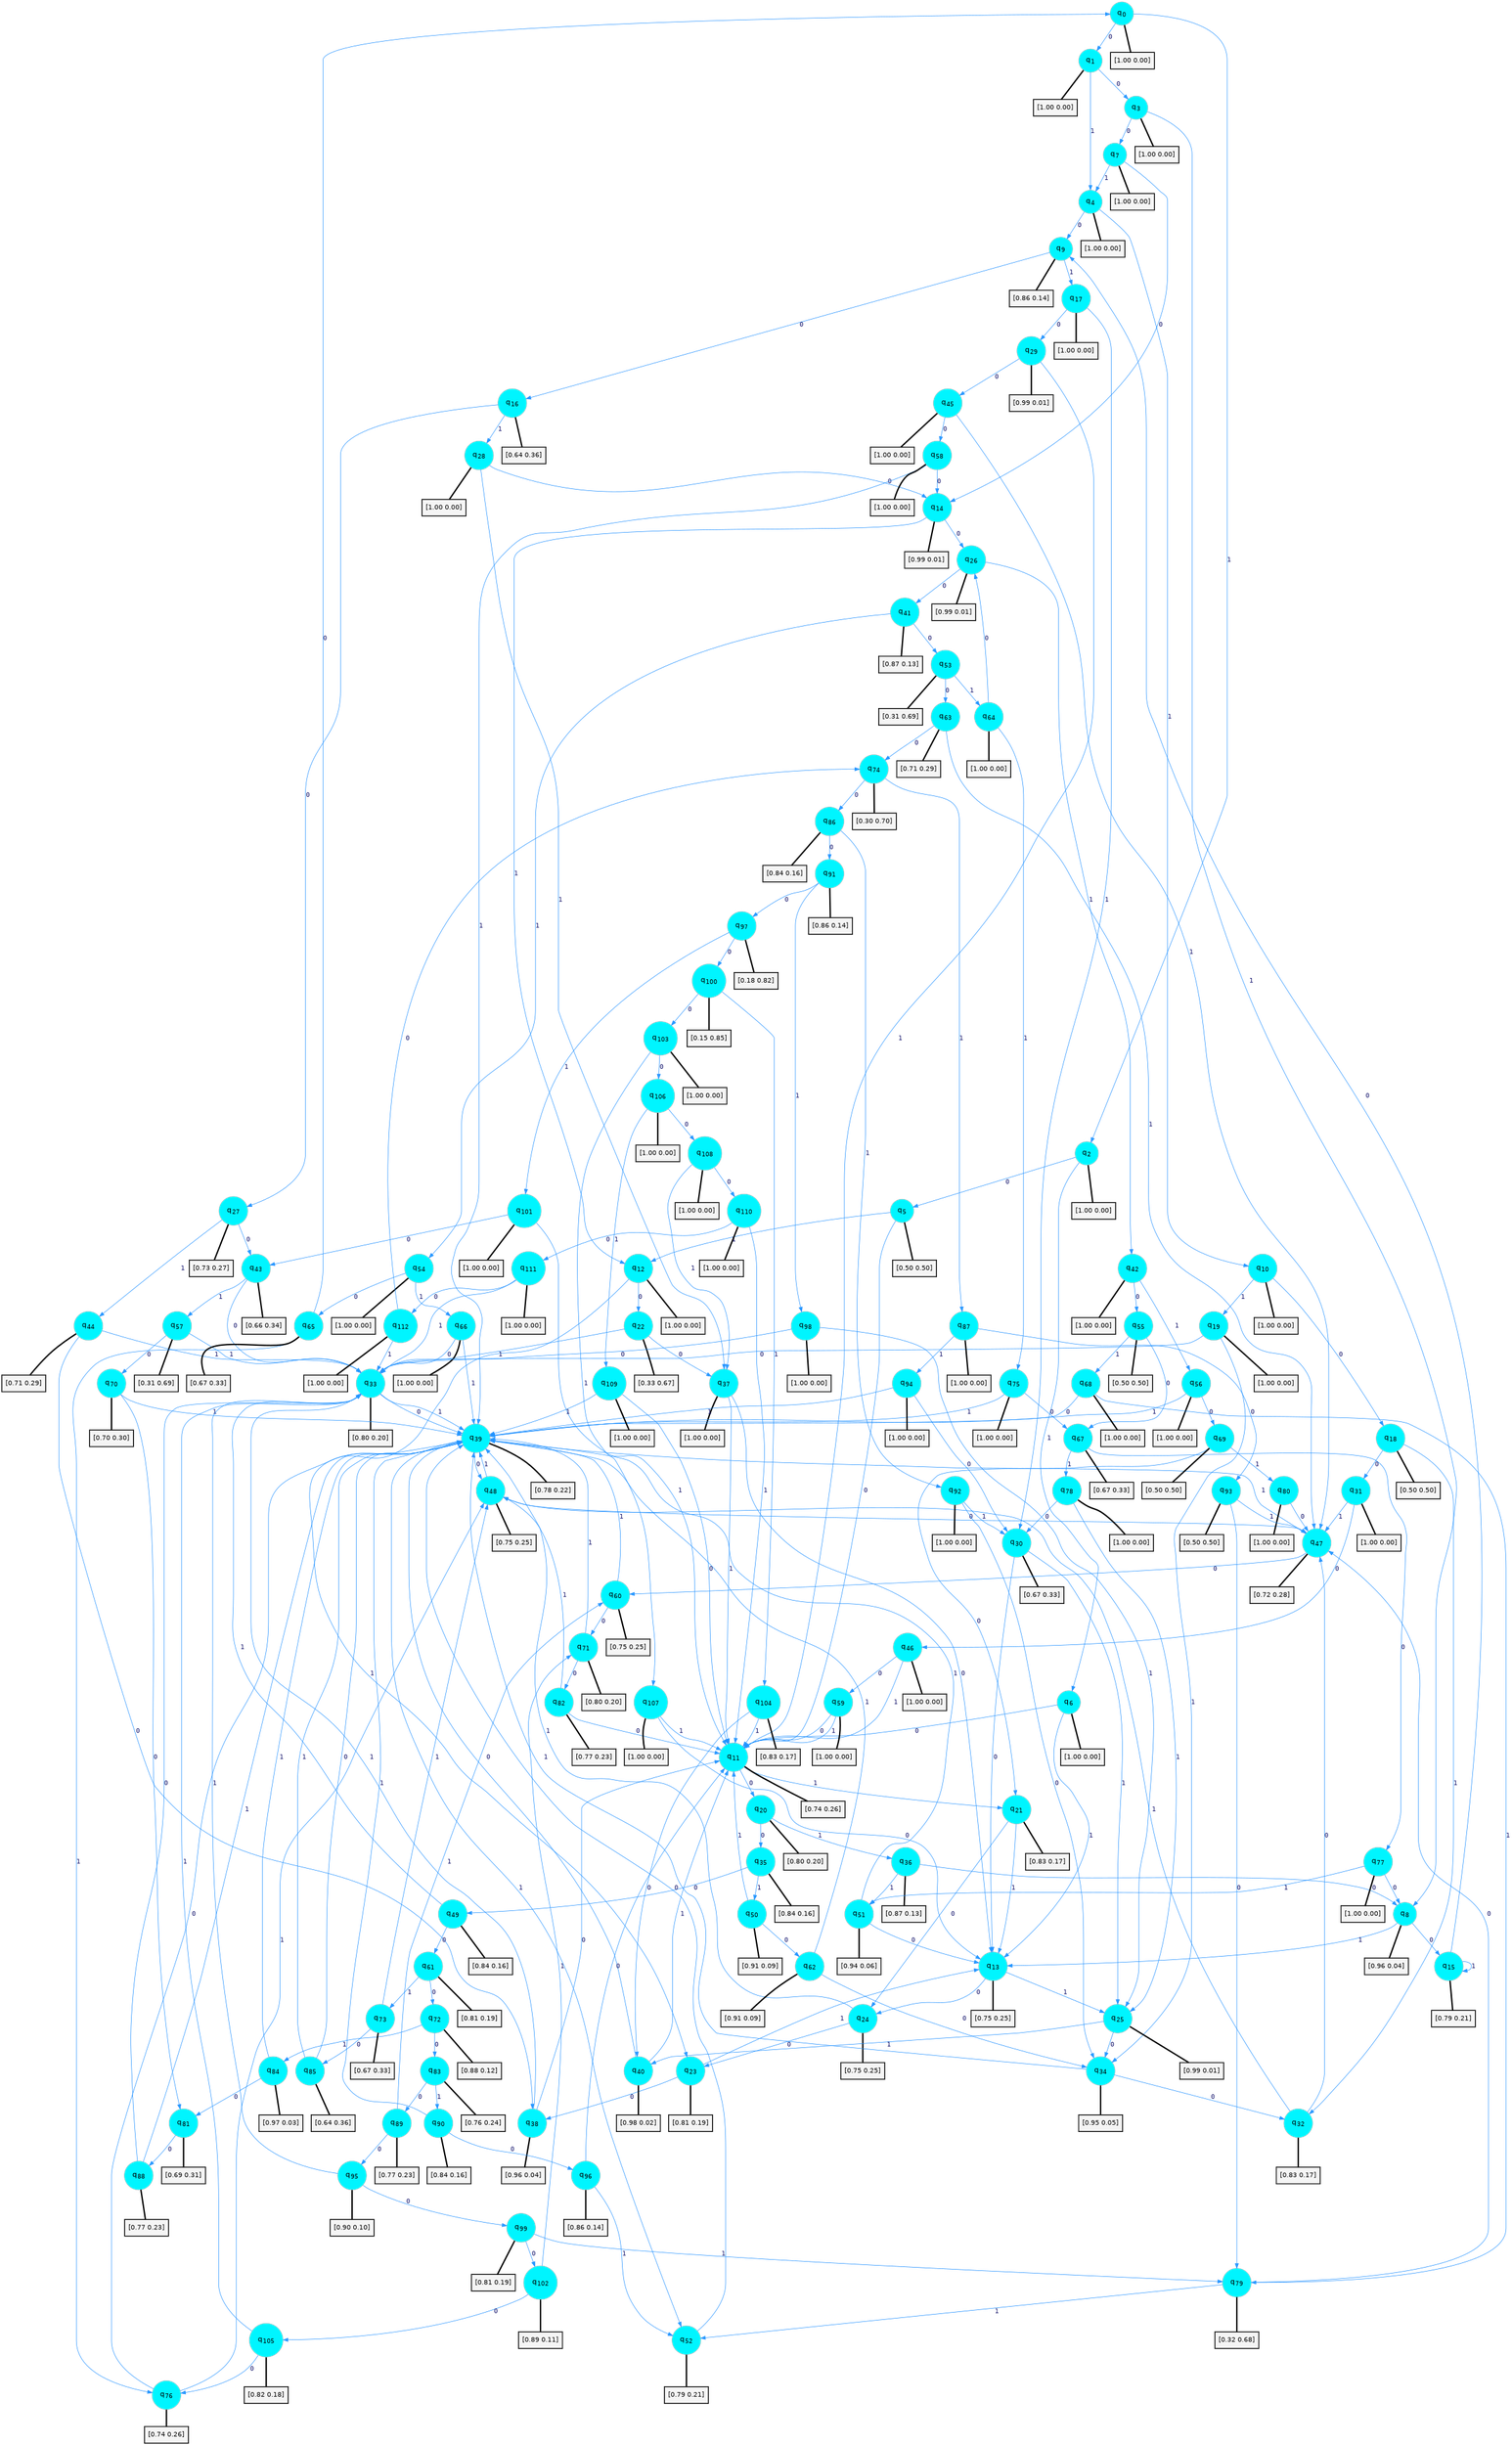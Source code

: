 digraph G {
graph [
bgcolor=transparent, dpi=300, rankdir=TD, size="40,25"];
node [
color=gray, fillcolor=turquoise1, fontcolor=black, fontname=Helvetica, fontsize=16, fontweight=bold, shape=circle, style=filled];
edge [
arrowsize=1, color=dodgerblue1, fontcolor=midnightblue, fontname=courier, fontweight=bold, penwidth=1, style=solid, weight=20];
0[label=<q<SUB>0</SUB>>];
1[label=<q<SUB>1</SUB>>];
2[label=<q<SUB>2</SUB>>];
3[label=<q<SUB>3</SUB>>];
4[label=<q<SUB>4</SUB>>];
5[label=<q<SUB>5</SUB>>];
6[label=<q<SUB>6</SUB>>];
7[label=<q<SUB>7</SUB>>];
8[label=<q<SUB>8</SUB>>];
9[label=<q<SUB>9</SUB>>];
10[label=<q<SUB>10</SUB>>];
11[label=<q<SUB>11</SUB>>];
12[label=<q<SUB>12</SUB>>];
13[label=<q<SUB>13</SUB>>];
14[label=<q<SUB>14</SUB>>];
15[label=<q<SUB>15</SUB>>];
16[label=<q<SUB>16</SUB>>];
17[label=<q<SUB>17</SUB>>];
18[label=<q<SUB>18</SUB>>];
19[label=<q<SUB>19</SUB>>];
20[label=<q<SUB>20</SUB>>];
21[label=<q<SUB>21</SUB>>];
22[label=<q<SUB>22</SUB>>];
23[label=<q<SUB>23</SUB>>];
24[label=<q<SUB>24</SUB>>];
25[label=<q<SUB>25</SUB>>];
26[label=<q<SUB>26</SUB>>];
27[label=<q<SUB>27</SUB>>];
28[label=<q<SUB>28</SUB>>];
29[label=<q<SUB>29</SUB>>];
30[label=<q<SUB>30</SUB>>];
31[label=<q<SUB>31</SUB>>];
32[label=<q<SUB>32</SUB>>];
33[label=<q<SUB>33</SUB>>];
34[label=<q<SUB>34</SUB>>];
35[label=<q<SUB>35</SUB>>];
36[label=<q<SUB>36</SUB>>];
37[label=<q<SUB>37</SUB>>];
38[label=<q<SUB>38</SUB>>];
39[label=<q<SUB>39</SUB>>];
40[label=<q<SUB>40</SUB>>];
41[label=<q<SUB>41</SUB>>];
42[label=<q<SUB>42</SUB>>];
43[label=<q<SUB>43</SUB>>];
44[label=<q<SUB>44</SUB>>];
45[label=<q<SUB>45</SUB>>];
46[label=<q<SUB>46</SUB>>];
47[label=<q<SUB>47</SUB>>];
48[label=<q<SUB>48</SUB>>];
49[label=<q<SUB>49</SUB>>];
50[label=<q<SUB>50</SUB>>];
51[label=<q<SUB>51</SUB>>];
52[label=<q<SUB>52</SUB>>];
53[label=<q<SUB>53</SUB>>];
54[label=<q<SUB>54</SUB>>];
55[label=<q<SUB>55</SUB>>];
56[label=<q<SUB>56</SUB>>];
57[label=<q<SUB>57</SUB>>];
58[label=<q<SUB>58</SUB>>];
59[label=<q<SUB>59</SUB>>];
60[label=<q<SUB>60</SUB>>];
61[label=<q<SUB>61</SUB>>];
62[label=<q<SUB>62</SUB>>];
63[label=<q<SUB>63</SUB>>];
64[label=<q<SUB>64</SUB>>];
65[label=<q<SUB>65</SUB>>];
66[label=<q<SUB>66</SUB>>];
67[label=<q<SUB>67</SUB>>];
68[label=<q<SUB>68</SUB>>];
69[label=<q<SUB>69</SUB>>];
70[label=<q<SUB>70</SUB>>];
71[label=<q<SUB>71</SUB>>];
72[label=<q<SUB>72</SUB>>];
73[label=<q<SUB>73</SUB>>];
74[label=<q<SUB>74</SUB>>];
75[label=<q<SUB>75</SUB>>];
76[label=<q<SUB>76</SUB>>];
77[label=<q<SUB>77</SUB>>];
78[label=<q<SUB>78</SUB>>];
79[label=<q<SUB>79</SUB>>];
80[label=<q<SUB>80</SUB>>];
81[label=<q<SUB>81</SUB>>];
82[label=<q<SUB>82</SUB>>];
83[label=<q<SUB>83</SUB>>];
84[label=<q<SUB>84</SUB>>];
85[label=<q<SUB>85</SUB>>];
86[label=<q<SUB>86</SUB>>];
87[label=<q<SUB>87</SUB>>];
88[label=<q<SUB>88</SUB>>];
89[label=<q<SUB>89</SUB>>];
90[label=<q<SUB>90</SUB>>];
91[label=<q<SUB>91</SUB>>];
92[label=<q<SUB>92</SUB>>];
93[label=<q<SUB>93</SUB>>];
94[label=<q<SUB>94</SUB>>];
95[label=<q<SUB>95</SUB>>];
96[label=<q<SUB>96</SUB>>];
97[label=<q<SUB>97</SUB>>];
98[label=<q<SUB>98</SUB>>];
99[label=<q<SUB>99</SUB>>];
100[label=<q<SUB>100</SUB>>];
101[label=<q<SUB>101</SUB>>];
102[label=<q<SUB>102</SUB>>];
103[label=<q<SUB>103</SUB>>];
104[label=<q<SUB>104</SUB>>];
105[label=<q<SUB>105</SUB>>];
106[label=<q<SUB>106</SUB>>];
107[label=<q<SUB>107</SUB>>];
108[label=<q<SUB>108</SUB>>];
109[label=<q<SUB>109</SUB>>];
110[label=<q<SUB>110</SUB>>];
111[label=<q<SUB>111</SUB>>];
112[label=<q<SUB>112</SUB>>];
113[label="[1.00 0.00]", shape=box,fontcolor=black, fontname=Helvetica, fontsize=14, penwidth=2, fillcolor=whitesmoke,color=black];
114[label="[1.00 0.00]", shape=box,fontcolor=black, fontname=Helvetica, fontsize=14, penwidth=2, fillcolor=whitesmoke,color=black];
115[label="[1.00 0.00]", shape=box,fontcolor=black, fontname=Helvetica, fontsize=14, penwidth=2, fillcolor=whitesmoke,color=black];
116[label="[1.00 0.00]", shape=box,fontcolor=black, fontname=Helvetica, fontsize=14, penwidth=2, fillcolor=whitesmoke,color=black];
117[label="[1.00 0.00]", shape=box,fontcolor=black, fontname=Helvetica, fontsize=14, penwidth=2, fillcolor=whitesmoke,color=black];
118[label="[0.50 0.50]", shape=box,fontcolor=black, fontname=Helvetica, fontsize=14, penwidth=2, fillcolor=whitesmoke,color=black];
119[label="[1.00 0.00]", shape=box,fontcolor=black, fontname=Helvetica, fontsize=14, penwidth=2, fillcolor=whitesmoke,color=black];
120[label="[1.00 0.00]", shape=box,fontcolor=black, fontname=Helvetica, fontsize=14, penwidth=2, fillcolor=whitesmoke,color=black];
121[label="[0.96 0.04]", shape=box,fontcolor=black, fontname=Helvetica, fontsize=14, penwidth=2, fillcolor=whitesmoke,color=black];
122[label="[0.86 0.14]", shape=box,fontcolor=black, fontname=Helvetica, fontsize=14, penwidth=2, fillcolor=whitesmoke,color=black];
123[label="[1.00 0.00]", shape=box,fontcolor=black, fontname=Helvetica, fontsize=14, penwidth=2, fillcolor=whitesmoke,color=black];
124[label="[0.74 0.26]", shape=box,fontcolor=black, fontname=Helvetica, fontsize=14, penwidth=2, fillcolor=whitesmoke,color=black];
125[label="[1.00 0.00]", shape=box,fontcolor=black, fontname=Helvetica, fontsize=14, penwidth=2, fillcolor=whitesmoke,color=black];
126[label="[0.75 0.25]", shape=box,fontcolor=black, fontname=Helvetica, fontsize=14, penwidth=2, fillcolor=whitesmoke,color=black];
127[label="[0.99 0.01]", shape=box,fontcolor=black, fontname=Helvetica, fontsize=14, penwidth=2, fillcolor=whitesmoke,color=black];
128[label="[0.79 0.21]", shape=box,fontcolor=black, fontname=Helvetica, fontsize=14, penwidth=2, fillcolor=whitesmoke,color=black];
129[label="[0.64 0.36]", shape=box,fontcolor=black, fontname=Helvetica, fontsize=14, penwidth=2, fillcolor=whitesmoke,color=black];
130[label="[1.00 0.00]", shape=box,fontcolor=black, fontname=Helvetica, fontsize=14, penwidth=2, fillcolor=whitesmoke,color=black];
131[label="[0.50 0.50]", shape=box,fontcolor=black, fontname=Helvetica, fontsize=14, penwidth=2, fillcolor=whitesmoke,color=black];
132[label="[1.00 0.00]", shape=box,fontcolor=black, fontname=Helvetica, fontsize=14, penwidth=2, fillcolor=whitesmoke,color=black];
133[label="[0.80 0.20]", shape=box,fontcolor=black, fontname=Helvetica, fontsize=14, penwidth=2, fillcolor=whitesmoke,color=black];
134[label="[0.83 0.17]", shape=box,fontcolor=black, fontname=Helvetica, fontsize=14, penwidth=2, fillcolor=whitesmoke,color=black];
135[label="[0.33 0.67]", shape=box,fontcolor=black, fontname=Helvetica, fontsize=14, penwidth=2, fillcolor=whitesmoke,color=black];
136[label="[0.81 0.19]", shape=box,fontcolor=black, fontname=Helvetica, fontsize=14, penwidth=2, fillcolor=whitesmoke,color=black];
137[label="[0.75 0.25]", shape=box,fontcolor=black, fontname=Helvetica, fontsize=14, penwidth=2, fillcolor=whitesmoke,color=black];
138[label="[0.99 0.01]", shape=box,fontcolor=black, fontname=Helvetica, fontsize=14, penwidth=2, fillcolor=whitesmoke,color=black];
139[label="[0.99 0.01]", shape=box,fontcolor=black, fontname=Helvetica, fontsize=14, penwidth=2, fillcolor=whitesmoke,color=black];
140[label="[0.73 0.27]", shape=box,fontcolor=black, fontname=Helvetica, fontsize=14, penwidth=2, fillcolor=whitesmoke,color=black];
141[label="[1.00 0.00]", shape=box,fontcolor=black, fontname=Helvetica, fontsize=14, penwidth=2, fillcolor=whitesmoke,color=black];
142[label="[0.99 0.01]", shape=box,fontcolor=black, fontname=Helvetica, fontsize=14, penwidth=2, fillcolor=whitesmoke,color=black];
143[label="[0.67 0.33]", shape=box,fontcolor=black, fontname=Helvetica, fontsize=14, penwidth=2, fillcolor=whitesmoke,color=black];
144[label="[1.00 0.00]", shape=box,fontcolor=black, fontname=Helvetica, fontsize=14, penwidth=2, fillcolor=whitesmoke,color=black];
145[label="[0.83 0.17]", shape=box,fontcolor=black, fontname=Helvetica, fontsize=14, penwidth=2, fillcolor=whitesmoke,color=black];
146[label="[0.80 0.20]", shape=box,fontcolor=black, fontname=Helvetica, fontsize=14, penwidth=2, fillcolor=whitesmoke,color=black];
147[label="[0.95 0.05]", shape=box,fontcolor=black, fontname=Helvetica, fontsize=14, penwidth=2, fillcolor=whitesmoke,color=black];
148[label="[0.84 0.16]", shape=box,fontcolor=black, fontname=Helvetica, fontsize=14, penwidth=2, fillcolor=whitesmoke,color=black];
149[label="[0.87 0.13]", shape=box,fontcolor=black, fontname=Helvetica, fontsize=14, penwidth=2, fillcolor=whitesmoke,color=black];
150[label="[1.00 0.00]", shape=box,fontcolor=black, fontname=Helvetica, fontsize=14, penwidth=2, fillcolor=whitesmoke,color=black];
151[label="[0.96 0.04]", shape=box,fontcolor=black, fontname=Helvetica, fontsize=14, penwidth=2, fillcolor=whitesmoke,color=black];
152[label="[0.78 0.22]", shape=box,fontcolor=black, fontname=Helvetica, fontsize=14, penwidth=2, fillcolor=whitesmoke,color=black];
153[label="[0.98 0.02]", shape=box,fontcolor=black, fontname=Helvetica, fontsize=14, penwidth=2, fillcolor=whitesmoke,color=black];
154[label="[0.87 0.13]", shape=box,fontcolor=black, fontname=Helvetica, fontsize=14, penwidth=2, fillcolor=whitesmoke,color=black];
155[label="[1.00 0.00]", shape=box,fontcolor=black, fontname=Helvetica, fontsize=14, penwidth=2, fillcolor=whitesmoke,color=black];
156[label="[0.66 0.34]", shape=box,fontcolor=black, fontname=Helvetica, fontsize=14, penwidth=2, fillcolor=whitesmoke,color=black];
157[label="[0.71 0.29]", shape=box,fontcolor=black, fontname=Helvetica, fontsize=14, penwidth=2, fillcolor=whitesmoke,color=black];
158[label="[1.00 0.00]", shape=box,fontcolor=black, fontname=Helvetica, fontsize=14, penwidth=2, fillcolor=whitesmoke,color=black];
159[label="[1.00 0.00]", shape=box,fontcolor=black, fontname=Helvetica, fontsize=14, penwidth=2, fillcolor=whitesmoke,color=black];
160[label="[0.72 0.28]", shape=box,fontcolor=black, fontname=Helvetica, fontsize=14, penwidth=2, fillcolor=whitesmoke,color=black];
161[label="[0.75 0.25]", shape=box,fontcolor=black, fontname=Helvetica, fontsize=14, penwidth=2, fillcolor=whitesmoke,color=black];
162[label="[0.84 0.16]", shape=box,fontcolor=black, fontname=Helvetica, fontsize=14, penwidth=2, fillcolor=whitesmoke,color=black];
163[label="[0.91 0.09]", shape=box,fontcolor=black, fontname=Helvetica, fontsize=14, penwidth=2, fillcolor=whitesmoke,color=black];
164[label="[0.94 0.06]", shape=box,fontcolor=black, fontname=Helvetica, fontsize=14, penwidth=2, fillcolor=whitesmoke,color=black];
165[label="[0.79 0.21]", shape=box,fontcolor=black, fontname=Helvetica, fontsize=14, penwidth=2, fillcolor=whitesmoke,color=black];
166[label="[0.31 0.69]", shape=box,fontcolor=black, fontname=Helvetica, fontsize=14, penwidth=2, fillcolor=whitesmoke,color=black];
167[label="[1.00 0.00]", shape=box,fontcolor=black, fontname=Helvetica, fontsize=14, penwidth=2, fillcolor=whitesmoke,color=black];
168[label="[0.50 0.50]", shape=box,fontcolor=black, fontname=Helvetica, fontsize=14, penwidth=2, fillcolor=whitesmoke,color=black];
169[label="[1.00 0.00]", shape=box,fontcolor=black, fontname=Helvetica, fontsize=14, penwidth=2, fillcolor=whitesmoke,color=black];
170[label="[0.31 0.69]", shape=box,fontcolor=black, fontname=Helvetica, fontsize=14, penwidth=2, fillcolor=whitesmoke,color=black];
171[label="[1.00 0.00]", shape=box,fontcolor=black, fontname=Helvetica, fontsize=14, penwidth=2, fillcolor=whitesmoke,color=black];
172[label="[1.00 0.00]", shape=box,fontcolor=black, fontname=Helvetica, fontsize=14, penwidth=2, fillcolor=whitesmoke,color=black];
173[label="[0.75 0.25]", shape=box,fontcolor=black, fontname=Helvetica, fontsize=14, penwidth=2, fillcolor=whitesmoke,color=black];
174[label="[0.81 0.19]", shape=box,fontcolor=black, fontname=Helvetica, fontsize=14, penwidth=2, fillcolor=whitesmoke,color=black];
175[label="[0.91 0.09]", shape=box,fontcolor=black, fontname=Helvetica, fontsize=14, penwidth=2, fillcolor=whitesmoke,color=black];
176[label="[0.71 0.29]", shape=box,fontcolor=black, fontname=Helvetica, fontsize=14, penwidth=2, fillcolor=whitesmoke,color=black];
177[label="[1.00 0.00]", shape=box,fontcolor=black, fontname=Helvetica, fontsize=14, penwidth=2, fillcolor=whitesmoke,color=black];
178[label="[0.67 0.33]", shape=box,fontcolor=black, fontname=Helvetica, fontsize=14, penwidth=2, fillcolor=whitesmoke,color=black];
179[label="[1.00 0.00]", shape=box,fontcolor=black, fontname=Helvetica, fontsize=14, penwidth=2, fillcolor=whitesmoke,color=black];
180[label="[0.67 0.33]", shape=box,fontcolor=black, fontname=Helvetica, fontsize=14, penwidth=2, fillcolor=whitesmoke,color=black];
181[label="[1.00 0.00]", shape=box,fontcolor=black, fontname=Helvetica, fontsize=14, penwidth=2, fillcolor=whitesmoke,color=black];
182[label="[0.50 0.50]", shape=box,fontcolor=black, fontname=Helvetica, fontsize=14, penwidth=2, fillcolor=whitesmoke,color=black];
183[label="[0.70 0.30]", shape=box,fontcolor=black, fontname=Helvetica, fontsize=14, penwidth=2, fillcolor=whitesmoke,color=black];
184[label="[0.80 0.20]", shape=box,fontcolor=black, fontname=Helvetica, fontsize=14, penwidth=2, fillcolor=whitesmoke,color=black];
185[label="[0.88 0.12]", shape=box,fontcolor=black, fontname=Helvetica, fontsize=14, penwidth=2, fillcolor=whitesmoke,color=black];
186[label="[0.67 0.33]", shape=box,fontcolor=black, fontname=Helvetica, fontsize=14, penwidth=2, fillcolor=whitesmoke,color=black];
187[label="[0.30 0.70]", shape=box,fontcolor=black, fontname=Helvetica, fontsize=14, penwidth=2, fillcolor=whitesmoke,color=black];
188[label="[1.00 0.00]", shape=box,fontcolor=black, fontname=Helvetica, fontsize=14, penwidth=2, fillcolor=whitesmoke,color=black];
189[label="[0.74 0.26]", shape=box,fontcolor=black, fontname=Helvetica, fontsize=14, penwidth=2, fillcolor=whitesmoke,color=black];
190[label="[1.00 0.00]", shape=box,fontcolor=black, fontname=Helvetica, fontsize=14, penwidth=2, fillcolor=whitesmoke,color=black];
191[label="[1.00 0.00]", shape=box,fontcolor=black, fontname=Helvetica, fontsize=14, penwidth=2, fillcolor=whitesmoke,color=black];
192[label="[0.32 0.68]", shape=box,fontcolor=black, fontname=Helvetica, fontsize=14, penwidth=2, fillcolor=whitesmoke,color=black];
193[label="[1.00 0.00]", shape=box,fontcolor=black, fontname=Helvetica, fontsize=14, penwidth=2, fillcolor=whitesmoke,color=black];
194[label="[0.69 0.31]", shape=box,fontcolor=black, fontname=Helvetica, fontsize=14, penwidth=2, fillcolor=whitesmoke,color=black];
195[label="[0.77 0.23]", shape=box,fontcolor=black, fontname=Helvetica, fontsize=14, penwidth=2, fillcolor=whitesmoke,color=black];
196[label="[0.76 0.24]", shape=box,fontcolor=black, fontname=Helvetica, fontsize=14, penwidth=2, fillcolor=whitesmoke,color=black];
197[label="[0.97 0.03]", shape=box,fontcolor=black, fontname=Helvetica, fontsize=14, penwidth=2, fillcolor=whitesmoke,color=black];
198[label="[0.64 0.36]", shape=box,fontcolor=black, fontname=Helvetica, fontsize=14, penwidth=2, fillcolor=whitesmoke,color=black];
199[label="[0.84 0.16]", shape=box,fontcolor=black, fontname=Helvetica, fontsize=14, penwidth=2, fillcolor=whitesmoke,color=black];
200[label="[1.00 0.00]", shape=box,fontcolor=black, fontname=Helvetica, fontsize=14, penwidth=2, fillcolor=whitesmoke,color=black];
201[label="[0.77 0.23]", shape=box,fontcolor=black, fontname=Helvetica, fontsize=14, penwidth=2, fillcolor=whitesmoke,color=black];
202[label="[0.77 0.23]", shape=box,fontcolor=black, fontname=Helvetica, fontsize=14, penwidth=2, fillcolor=whitesmoke,color=black];
203[label="[0.84 0.16]", shape=box,fontcolor=black, fontname=Helvetica, fontsize=14, penwidth=2, fillcolor=whitesmoke,color=black];
204[label="[0.86 0.14]", shape=box,fontcolor=black, fontname=Helvetica, fontsize=14, penwidth=2, fillcolor=whitesmoke,color=black];
205[label="[1.00 0.00]", shape=box,fontcolor=black, fontname=Helvetica, fontsize=14, penwidth=2, fillcolor=whitesmoke,color=black];
206[label="[0.50 0.50]", shape=box,fontcolor=black, fontname=Helvetica, fontsize=14, penwidth=2, fillcolor=whitesmoke,color=black];
207[label="[1.00 0.00]", shape=box,fontcolor=black, fontname=Helvetica, fontsize=14, penwidth=2, fillcolor=whitesmoke,color=black];
208[label="[0.90 0.10]", shape=box,fontcolor=black, fontname=Helvetica, fontsize=14, penwidth=2, fillcolor=whitesmoke,color=black];
209[label="[0.86 0.14]", shape=box,fontcolor=black, fontname=Helvetica, fontsize=14, penwidth=2, fillcolor=whitesmoke,color=black];
210[label="[0.18 0.82]", shape=box,fontcolor=black, fontname=Helvetica, fontsize=14, penwidth=2, fillcolor=whitesmoke,color=black];
211[label="[1.00 0.00]", shape=box,fontcolor=black, fontname=Helvetica, fontsize=14, penwidth=2, fillcolor=whitesmoke,color=black];
212[label="[0.81 0.19]", shape=box,fontcolor=black, fontname=Helvetica, fontsize=14, penwidth=2, fillcolor=whitesmoke,color=black];
213[label="[0.15 0.85]", shape=box,fontcolor=black, fontname=Helvetica, fontsize=14, penwidth=2, fillcolor=whitesmoke,color=black];
214[label="[1.00 0.00]", shape=box,fontcolor=black, fontname=Helvetica, fontsize=14, penwidth=2, fillcolor=whitesmoke,color=black];
215[label="[0.89 0.11]", shape=box,fontcolor=black, fontname=Helvetica, fontsize=14, penwidth=2, fillcolor=whitesmoke,color=black];
216[label="[1.00 0.00]", shape=box,fontcolor=black, fontname=Helvetica, fontsize=14, penwidth=2, fillcolor=whitesmoke,color=black];
217[label="[0.83 0.17]", shape=box,fontcolor=black, fontname=Helvetica, fontsize=14, penwidth=2, fillcolor=whitesmoke,color=black];
218[label="[0.82 0.18]", shape=box,fontcolor=black, fontname=Helvetica, fontsize=14, penwidth=2, fillcolor=whitesmoke,color=black];
219[label="[1.00 0.00]", shape=box,fontcolor=black, fontname=Helvetica, fontsize=14, penwidth=2, fillcolor=whitesmoke,color=black];
220[label="[1.00 0.00]", shape=box,fontcolor=black, fontname=Helvetica, fontsize=14, penwidth=2, fillcolor=whitesmoke,color=black];
221[label="[1.00 0.00]", shape=box,fontcolor=black, fontname=Helvetica, fontsize=14, penwidth=2, fillcolor=whitesmoke,color=black];
222[label="[1.00 0.00]", shape=box,fontcolor=black, fontname=Helvetica, fontsize=14, penwidth=2, fillcolor=whitesmoke,color=black];
223[label="[1.00 0.00]", shape=box,fontcolor=black, fontname=Helvetica, fontsize=14, penwidth=2, fillcolor=whitesmoke,color=black];
224[label="[1.00 0.00]", shape=box,fontcolor=black, fontname=Helvetica, fontsize=14, penwidth=2, fillcolor=whitesmoke,color=black];
225[label="[1.00 0.00]", shape=box,fontcolor=black, fontname=Helvetica, fontsize=14, penwidth=2, fillcolor=whitesmoke,color=black];
0->1 [label=0];
0->2 [label=1];
0->113 [arrowhead=none, penwidth=3,color=black];
1->3 [label=0];
1->4 [label=1];
1->114 [arrowhead=none, penwidth=3,color=black];
2->5 [label=0];
2->6 [label=1];
2->115 [arrowhead=none, penwidth=3,color=black];
3->7 [label=0];
3->8 [label=1];
3->116 [arrowhead=none, penwidth=3,color=black];
4->9 [label=0];
4->10 [label=1];
4->117 [arrowhead=none, penwidth=3,color=black];
5->11 [label=0];
5->12 [label=1];
5->118 [arrowhead=none, penwidth=3,color=black];
6->11 [label=0];
6->13 [label=1];
6->119 [arrowhead=none, penwidth=3,color=black];
7->14 [label=0];
7->4 [label=1];
7->120 [arrowhead=none, penwidth=3,color=black];
8->15 [label=0];
8->13 [label=1];
8->121 [arrowhead=none, penwidth=3,color=black];
9->16 [label=0];
9->17 [label=1];
9->122 [arrowhead=none, penwidth=3,color=black];
10->18 [label=0];
10->19 [label=1];
10->123 [arrowhead=none, penwidth=3,color=black];
11->20 [label=0];
11->21 [label=1];
11->124 [arrowhead=none, penwidth=3,color=black];
12->22 [label=0];
12->23 [label=1];
12->125 [arrowhead=none, penwidth=3,color=black];
13->24 [label=0];
13->25 [label=1];
13->126 [arrowhead=none, penwidth=3,color=black];
14->26 [label=0];
14->12 [label=1];
14->127 [arrowhead=none, penwidth=3,color=black];
15->9 [label=0];
15->15 [label=1];
15->128 [arrowhead=none, penwidth=3,color=black];
16->27 [label=0];
16->28 [label=1];
16->129 [arrowhead=none, penwidth=3,color=black];
17->29 [label=0];
17->30 [label=1];
17->130 [arrowhead=none, penwidth=3,color=black];
18->31 [label=0];
18->32 [label=1];
18->131 [arrowhead=none, penwidth=3,color=black];
19->33 [label=0];
19->34 [label=1];
19->132 [arrowhead=none, penwidth=3,color=black];
20->35 [label=0];
20->36 [label=1];
20->133 [arrowhead=none, penwidth=3,color=black];
21->24 [label=0];
21->13 [label=1];
21->134 [arrowhead=none, penwidth=3,color=black];
22->37 [label=0];
22->33 [label=1];
22->135 [arrowhead=none, penwidth=3,color=black];
23->38 [label=0];
23->13 [label=1];
23->136 [arrowhead=none, penwidth=3,color=black];
24->23 [label=0];
24->39 [label=1];
24->137 [arrowhead=none, penwidth=3,color=black];
25->34 [label=0];
25->40 [label=1];
25->138 [arrowhead=none, penwidth=3,color=black];
26->41 [label=0];
26->42 [label=1];
26->139 [arrowhead=none, penwidth=3,color=black];
27->43 [label=0];
27->44 [label=1];
27->140 [arrowhead=none, penwidth=3,color=black];
28->14 [label=0];
28->37 [label=1];
28->141 [arrowhead=none, penwidth=3,color=black];
29->45 [label=0];
29->11 [label=1];
29->142 [arrowhead=none, penwidth=3,color=black];
30->13 [label=0];
30->25 [label=1];
30->143 [arrowhead=none, penwidth=3,color=black];
31->46 [label=0];
31->47 [label=1];
31->144 [arrowhead=none, penwidth=3,color=black];
32->47 [label=0];
32->48 [label=1];
32->145 [arrowhead=none, penwidth=3,color=black];
33->39 [label=0];
33->39 [label=1];
33->146 [arrowhead=none, penwidth=3,color=black];
34->32 [label=0];
34->39 [label=1];
34->147 [arrowhead=none, penwidth=3,color=black];
35->49 [label=0];
35->50 [label=1];
35->148 [arrowhead=none, penwidth=3,color=black];
36->8 [label=0];
36->51 [label=1];
36->149 [arrowhead=none, penwidth=3,color=black];
37->13 [label=0];
37->11 [label=1];
37->150 [arrowhead=none, penwidth=3,color=black];
38->11 [label=0];
38->33 [label=1];
38->151 [arrowhead=none, penwidth=3,color=black];
39->48 [label=0];
39->52 [label=1];
39->152 [arrowhead=none, penwidth=3,color=black];
40->39 [label=0];
40->11 [label=1];
40->153 [arrowhead=none, penwidth=3,color=black];
41->53 [label=0];
41->54 [label=1];
41->154 [arrowhead=none, penwidth=3,color=black];
42->55 [label=0];
42->56 [label=1];
42->155 [arrowhead=none, penwidth=3,color=black];
43->33 [label=0];
43->57 [label=1];
43->156 [arrowhead=none, penwidth=3,color=black];
44->38 [label=0];
44->33 [label=1];
44->157 [arrowhead=none, penwidth=3,color=black];
45->58 [label=0];
45->47 [label=1];
45->158 [arrowhead=none, penwidth=3,color=black];
46->59 [label=0];
46->11 [label=1];
46->159 [arrowhead=none, penwidth=3,color=black];
47->60 [label=0];
47->39 [label=1];
47->160 [arrowhead=none, penwidth=3,color=black];
48->47 [label=0];
48->39 [label=1];
48->161 [arrowhead=none, penwidth=3,color=black];
49->61 [label=0];
49->33 [label=1];
49->162 [arrowhead=none, penwidth=3,color=black];
50->62 [label=0];
50->11 [label=1];
50->163 [arrowhead=none, penwidth=3,color=black];
51->13 [label=0];
51->39 [label=1];
51->164 [arrowhead=none, penwidth=3,color=black];
52->39 [label=0];
52->165 [arrowhead=none, penwidth=3,color=black];
53->63 [label=0];
53->64 [label=1];
53->166 [arrowhead=none, penwidth=3,color=black];
54->65 [label=0];
54->66 [label=1];
54->167 [arrowhead=none, penwidth=3,color=black];
55->67 [label=0];
55->68 [label=1];
55->168 [arrowhead=none, penwidth=3,color=black];
56->69 [label=0];
56->39 [label=1];
56->169 [arrowhead=none, penwidth=3,color=black];
57->70 [label=0];
57->33 [label=1];
57->170 [arrowhead=none, penwidth=3,color=black];
58->14 [label=0];
58->39 [label=1];
58->171 [arrowhead=none, penwidth=3,color=black];
59->11 [label=0];
59->11 [label=1];
59->172 [arrowhead=none, penwidth=3,color=black];
60->71 [label=0];
60->39 [label=1];
60->173 [arrowhead=none, penwidth=3,color=black];
61->72 [label=0];
61->73 [label=1];
61->174 [arrowhead=none, penwidth=3,color=black];
62->34 [label=0];
62->39 [label=1];
62->175 [arrowhead=none, penwidth=3,color=black];
63->74 [label=0];
63->47 [label=1];
63->176 [arrowhead=none, penwidth=3,color=black];
64->26 [label=0];
64->75 [label=1];
64->177 [arrowhead=none, penwidth=3,color=black];
65->0 [label=0];
65->76 [label=1];
65->178 [arrowhead=none, penwidth=3,color=black];
66->33 [label=0];
66->39 [label=1];
66->179 [arrowhead=none, penwidth=3,color=black];
67->77 [label=0];
67->78 [label=1];
67->180 [arrowhead=none, penwidth=3,color=black];
68->39 [label=0];
68->79 [label=1];
68->181 [arrowhead=none, penwidth=3,color=black];
69->21 [label=0];
69->80 [label=1];
69->182 [arrowhead=none, penwidth=3,color=black];
70->81 [label=0];
70->39 [label=1];
70->183 [arrowhead=none, penwidth=3,color=black];
71->82 [label=0];
71->39 [label=1];
71->184 [arrowhead=none, penwidth=3,color=black];
72->83 [label=0];
72->84 [label=1];
72->185 [arrowhead=none, penwidth=3,color=black];
73->85 [label=0];
73->48 [label=1];
73->186 [arrowhead=none, penwidth=3,color=black];
74->86 [label=0];
74->87 [label=1];
74->187 [arrowhead=none, penwidth=3,color=black];
75->67 [label=0];
75->39 [label=1];
75->188 [arrowhead=none, penwidth=3,color=black];
76->39 [label=0];
76->48 [label=1];
76->189 [arrowhead=none, penwidth=3,color=black];
77->8 [label=0];
77->51 [label=1];
77->190 [arrowhead=none, penwidth=3,color=black];
78->30 [label=0];
78->25 [label=1];
78->191 [arrowhead=none, penwidth=3,color=black];
79->47 [label=0];
79->52 [label=1];
79->192 [arrowhead=none, penwidth=3,color=black];
80->47 [label=0];
80->193 [arrowhead=none, penwidth=3,color=black];
81->88 [label=0];
81->194 [arrowhead=none, penwidth=3,color=black];
82->11 [label=0];
82->48 [label=1];
82->195 [arrowhead=none, penwidth=3,color=black];
83->89 [label=0];
83->90 [label=1];
83->196 [arrowhead=none, penwidth=3,color=black];
84->81 [label=0];
84->39 [label=1];
84->197 [arrowhead=none, penwidth=3,color=black];
85->39 [label=0];
85->39 [label=1];
85->198 [arrowhead=none, penwidth=3,color=black];
86->91 [label=0];
86->92 [label=1];
86->199 [arrowhead=none, penwidth=3,color=black];
87->93 [label=0];
87->94 [label=1];
87->200 [arrowhead=none, penwidth=3,color=black];
88->33 [label=0];
88->39 [label=1];
88->201 [arrowhead=none, penwidth=3,color=black];
89->95 [label=0];
89->60 [label=1];
89->202 [arrowhead=none, penwidth=3,color=black];
90->96 [label=0];
90->39 [label=1];
90->203 [arrowhead=none, penwidth=3,color=black];
91->97 [label=0];
91->98 [label=1];
91->204 [arrowhead=none, penwidth=3,color=black];
92->34 [label=0];
92->30 [label=1];
92->205 [arrowhead=none, penwidth=3,color=black];
93->79 [label=0];
93->47 [label=1];
93->206 [arrowhead=none, penwidth=3,color=black];
94->30 [label=0];
94->39 [label=1];
94->207 [arrowhead=none, penwidth=3,color=black];
95->99 [label=0];
95->33 [label=1];
95->208 [arrowhead=none, penwidth=3,color=black];
96->11 [label=0];
96->52 [label=1];
96->209 [arrowhead=none, penwidth=3,color=black];
97->100 [label=0];
97->101 [label=1];
97->210 [arrowhead=none, penwidth=3,color=black];
98->33 [label=0];
98->25 [label=1];
98->211 [arrowhead=none, penwidth=3,color=black];
99->102 [label=0];
99->79 [label=1];
99->212 [arrowhead=none, penwidth=3,color=black];
100->103 [label=0];
100->104 [label=1];
100->213 [arrowhead=none, penwidth=3,color=black];
101->43 [label=0];
101->11 [label=1];
101->214 [arrowhead=none, penwidth=3,color=black];
102->105 [label=0];
102->71 [label=1];
102->215 [arrowhead=none, penwidth=3,color=black];
103->106 [label=0];
103->107 [label=1];
103->216 [arrowhead=none, penwidth=3,color=black];
104->40 [label=0];
104->11 [label=1];
104->217 [arrowhead=none, penwidth=3,color=black];
105->76 [label=0];
105->33 [label=1];
105->218 [arrowhead=none, penwidth=3,color=black];
106->108 [label=0];
106->109 [label=1];
106->219 [arrowhead=none, penwidth=3,color=black];
107->13 [label=0];
107->11 [label=1];
107->220 [arrowhead=none, penwidth=3,color=black];
108->110 [label=0];
108->37 [label=1];
108->221 [arrowhead=none, penwidth=3,color=black];
109->11 [label=0];
109->39 [label=1];
109->222 [arrowhead=none, penwidth=3,color=black];
110->111 [label=0];
110->11 [label=1];
110->223 [arrowhead=none, penwidth=3,color=black];
111->112 [label=0];
111->33 [label=1];
111->224 [arrowhead=none, penwidth=3,color=black];
112->74 [label=0];
112->33 [label=1];
112->225 [arrowhead=none, penwidth=3,color=black];
}
